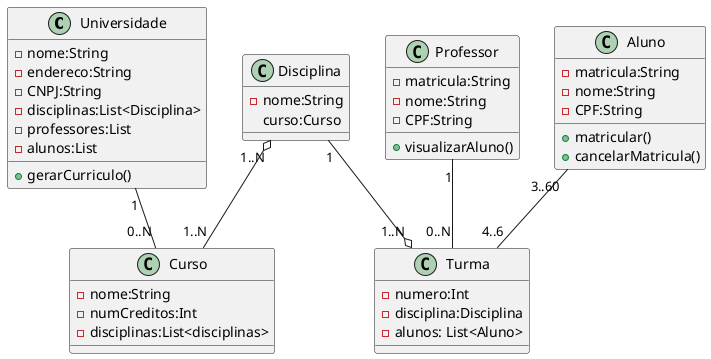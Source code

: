 @startuml

class Universidade
Class Curso
Class Disciplina
Class Turma
class Professor
Class Aluno


Universidade "1" -- "0..N" Curso
Disciplina "1..N" o-- "1..N" Curso
Disciplina "1" --o "1..N" Turma
Professor "1" -- "0..N" Turma
Aluno "3..60" -- "4..6" Turma

Universidade : -nome:String
Universidade : -endereco:String
Universidade : -CNPJ:String
Universidade : -disciplinas:List<Disciplina>
Universidade : -professores:List
Universidade : -alunos:List
Universidade : +gerarCurriculo()

Curso : -nome:String
Curso : -numCreditos:Int
Curso : -disciplinas:List<disciplinas>

Disciplina : -nome:String
Disciplina : curso:Curso

Turma : -numero:Int
Turma : -disciplina:Disciplina
Turma : -alunos: List<Aluno>

Professor : -matricula:String
Professor : -nome:String
Professor : -CPF:String
Professor : +visualizarAluno()

Aluno : -matricula:String
Aluno : -nome:String  
Aluno : -CPF:String 
Aluno : +matricular()
Aluno : +cancelarMatricula()


@enduml